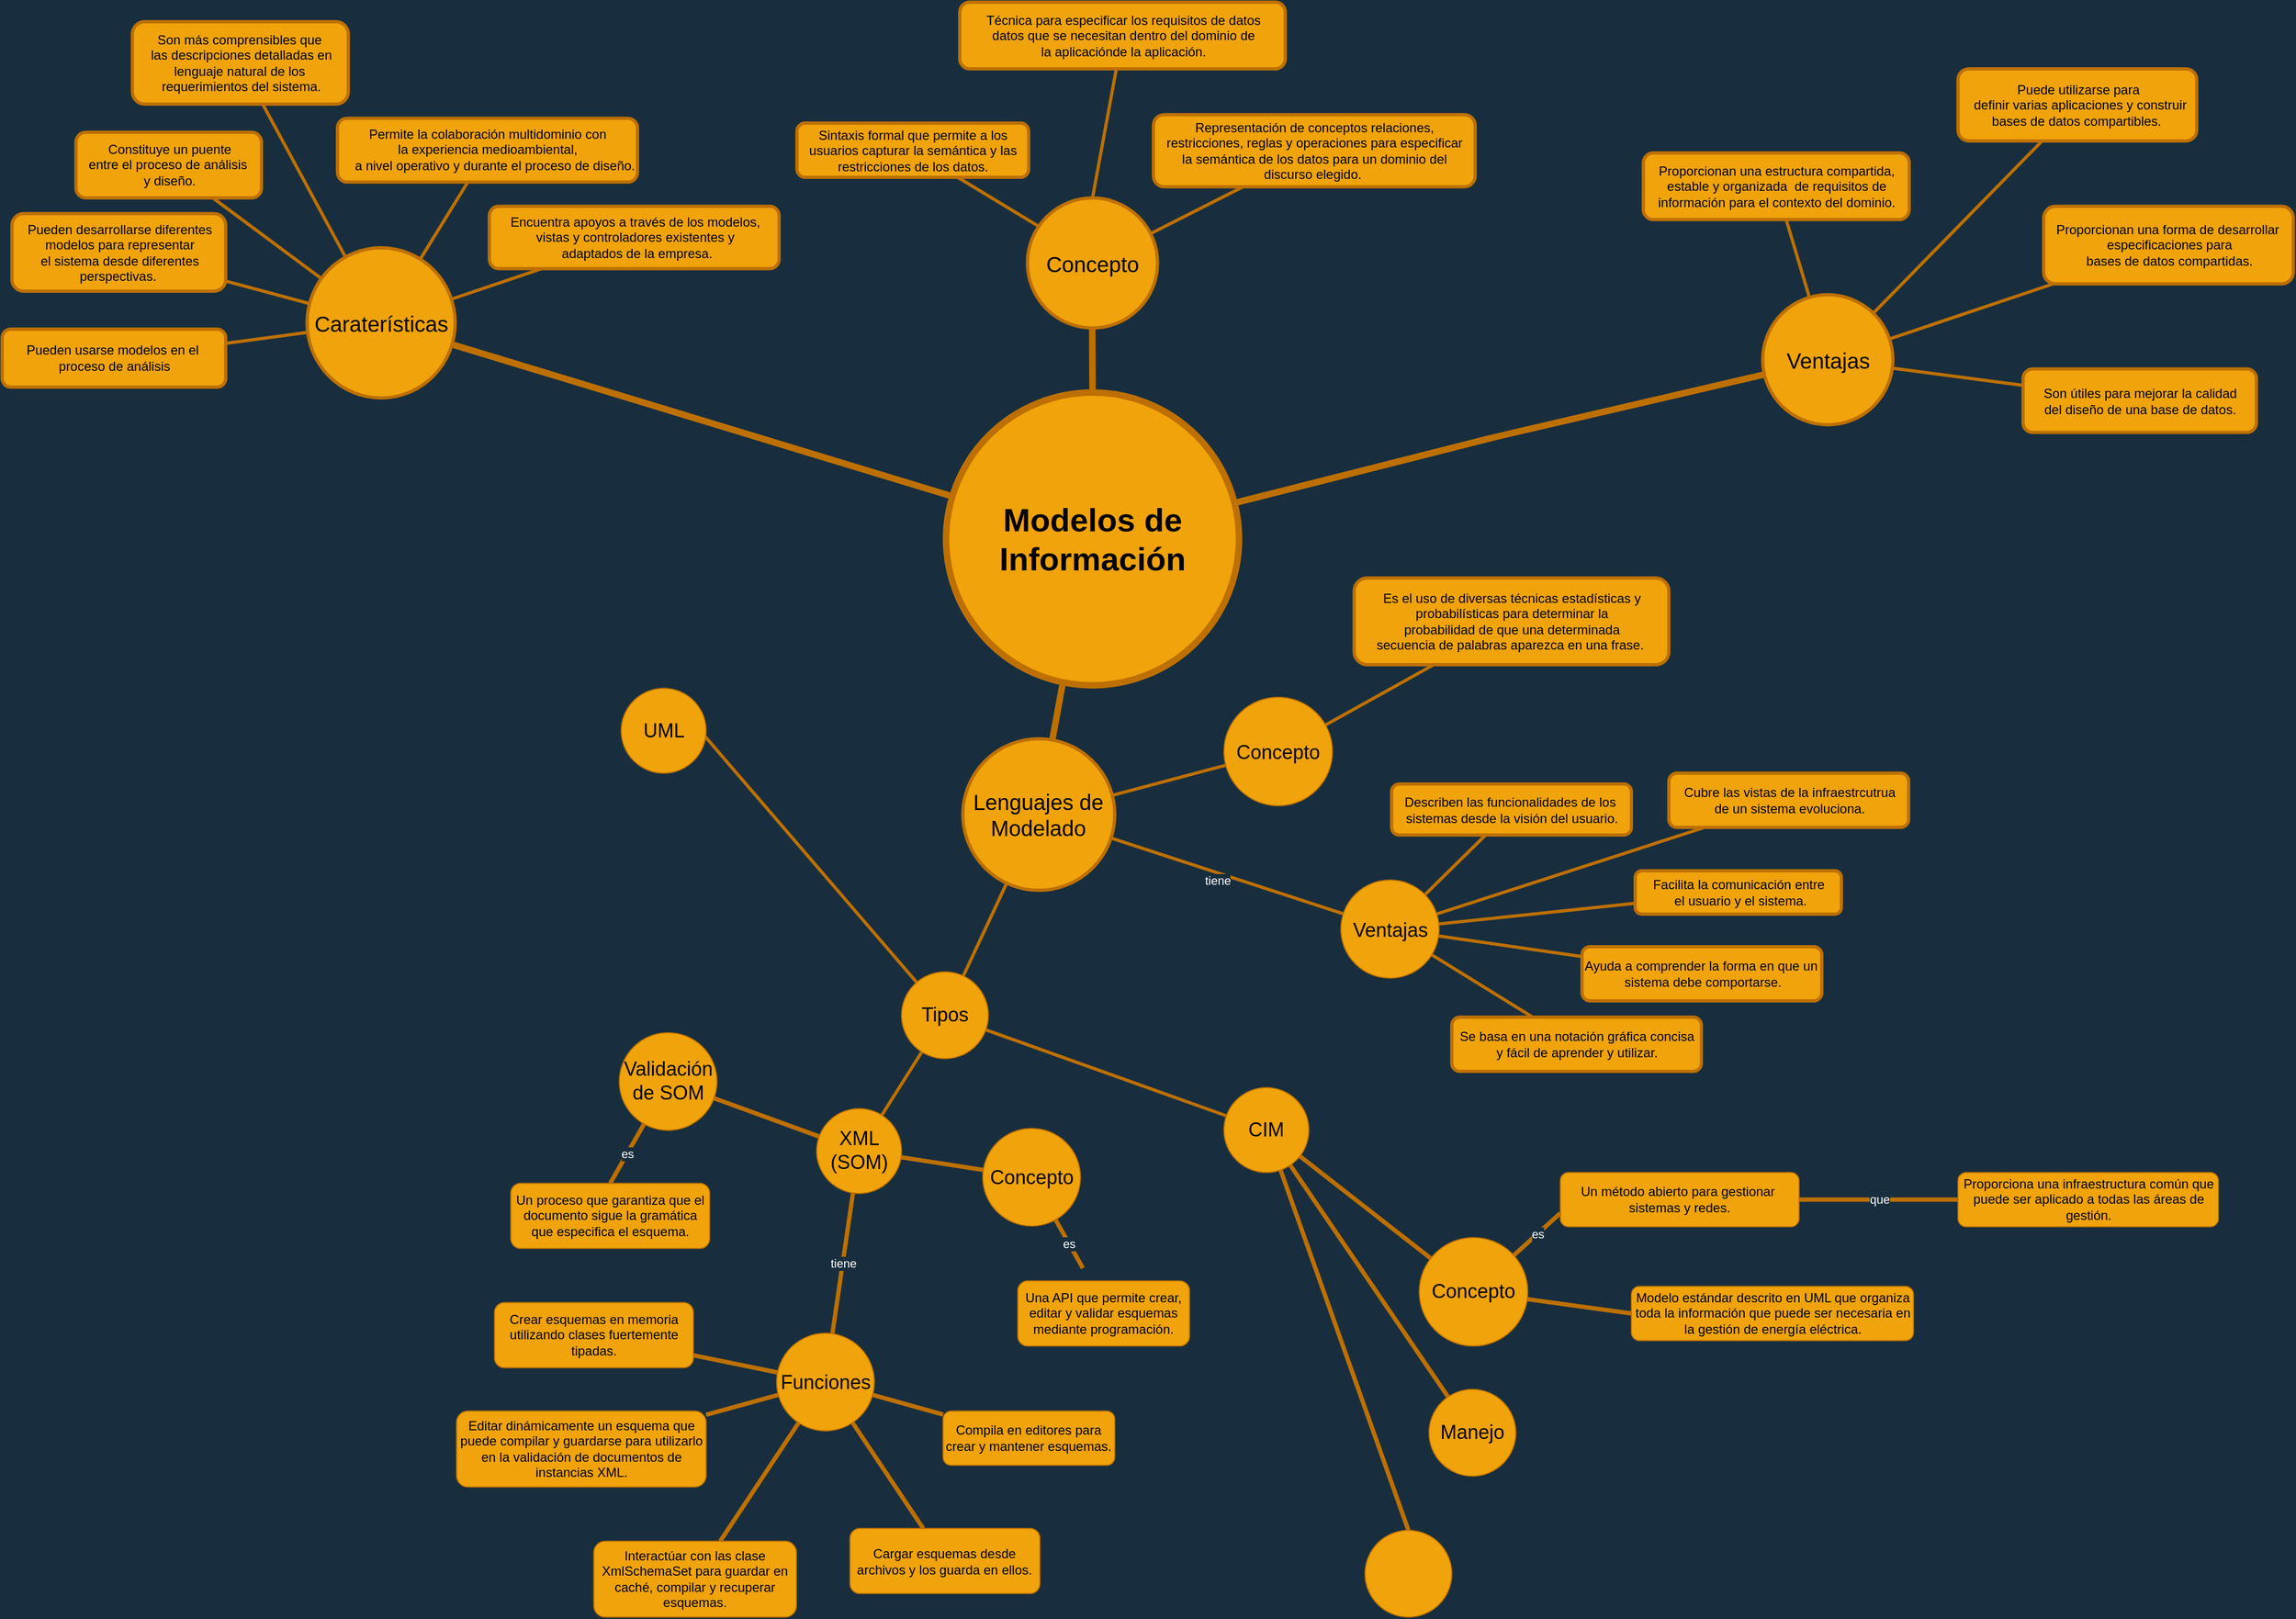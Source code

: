 <mxfile version="15.2.9" type="github">
  <diagram id="6a731a19-8d31-9384-78a2-239565b7b9f0" name="Page-1">
    <mxGraphModel dx="677" dy="336" grid="0" gridSize="10" guides="1" tooltips="1" connect="1" arrows="1" fold="1" page="1" pageScale="1" pageWidth="1169" pageHeight="827" background="#182E3E" math="0" shadow="0">
      <root>
        <mxCell id="0" />
        <mxCell id="1" parent="0" />
        <mxCell id="1350" value="Caraterísticas" style="ellipse;whiteSpace=wrap;html=1;shadow=0;fontFamily=Helvetica;fontSize=20;fontColor=#000000;align=center;strokeWidth=3;fillColor=#f0a30a;strokeColor=#BD7000;rounded=1;" parent="1" vertex="1">
          <mxGeometry x="385" y="275.5" width="136.5" height="138.5" as="geometry" />
        </mxCell>
        <mxCell id="1351" value="Concepto" style="ellipse;whiteSpace=wrap;html=1;shadow=0;fontFamily=Helvetica;fontSize=20;fontColor=#000000;align=center;strokeWidth=3;fillColor=#f0a30a;strokeColor=#BD7000;rounded=1;" parent="1" vertex="1">
          <mxGeometry x="1048.88" y="229.5" width="120" height="120" as="geometry" />
        </mxCell>
        <mxCell id="1352" value="Ventajas" style="ellipse;whiteSpace=wrap;html=1;shadow=0;fontFamily=Helvetica;fontSize=20;fontColor=#000000;align=center;strokeWidth=3;fillColor=#f0a30a;strokeColor=#BD7000;rounded=1;" parent="1" vertex="1">
          <mxGeometry x="1726.5" y="318.75" width="120" height="120" as="geometry" />
        </mxCell>
        <mxCell id="1354" value="Lenguajes de Modelado" style="ellipse;whiteSpace=wrap;html=1;shadow=0;fontFamily=Helvetica;fontSize=20;fontColor=#000000;align=center;strokeWidth=3;fillColor=#f0a30a;strokeColor=#BD7000;rounded=1;" parent="1" vertex="1">
          <mxGeometry x="989.37" y="728.25" width="140" height="139.75" as="geometry" />
        </mxCell>
        <mxCell id="1359" style="endArrow=none;strokeWidth=6;strokeColor=#BD7000;html=1;fontColor=#FFFFFF;labelBackgroundColor=#182E3E;fillColor=#f0a30a;" parent="1" source="1515" target="1350" edge="1">
          <mxGeometry relative="1" as="geometry" />
        </mxCell>
        <mxCell id="1360" style="endArrow=none;strokeWidth=6;strokeColor=#BD7000;html=1;fontColor=#FFFFFF;labelBackgroundColor=#182E3E;fillColor=#f0a30a;" parent="1" source="1515" target="1351" edge="1">
          <mxGeometry relative="1" as="geometry">
            <mxPoint x="1093.5" y="399" as="sourcePoint" />
            <Array as="points" />
          </mxGeometry>
        </mxCell>
        <mxCell id="1361" value="" style="endArrow=none;strokeWidth=6;strokeColor=#BD7000;html=1;fontColor=#FFFFFF;labelBackgroundColor=#182E3E;fillColor=#f0a30a;" parent="1" source="1515" target="1352" edge="1">
          <mxGeometry relative="1" as="geometry">
            <Array as="points">
              <mxPoint x="1480" y="450" />
            </Array>
          </mxGeometry>
        </mxCell>
        <mxCell id="1364" style="endArrow=none;strokeWidth=6;strokeColor=#BD7000;html=1;fontColor=#FFFFFF;labelBackgroundColor=#182E3E;fillColor=#f0a30a;" parent="1" target="1354" edge="1">
          <mxGeometry relative="1" as="geometry">
            <mxPoint x="1083.556" y="665.264" as="sourcePoint" />
            <mxPoint x="1120.023" y="737.628" as="targetPoint" />
          </mxGeometry>
        </mxCell>
        <mxCell id="1368" value="Pueden usarse modelos en el&amp;nbsp;&lt;br&gt;proceso de análisis" style="fillColor=#f0a30a;strokeColor=#BD7000;strokeWidth=3;shadow=0;html=1;fontColor=#000000;rounded=1;" parent="1" vertex="1">
          <mxGeometry x="104" y="350.5" width="206" height="53.5" as="geometry" />
        </mxCell>
        <mxCell id="1369" value="Pueden desarrollarse diferentes&lt;br&gt;modelos para representar&lt;br&gt;el sistema desde diferentes&lt;br&gt;perspectivas.&amp;nbsp;" style="fillColor=#f0a30a;strokeColor=#BD7000;strokeWidth=3;shadow=0;html=1;fontColor=#000000;rounded=1;" parent="1" vertex="1">
          <mxGeometry x="113" y="244" width="197" height="71.5" as="geometry" />
        </mxCell>
        <mxCell id="1370" value="Constituye un puente&lt;br&gt;entre el proceso de análisis&amp;nbsp;&lt;br&gt;y diseño." style="fillColor=#f0a30a;strokeColor=#BD7000;strokeWidth=3;shadow=0;html=1;fontColor=#000000;rounded=1;" parent="1" vertex="1">
          <mxGeometry x="172" y="169" width="171" height="60.5" as="geometry" />
        </mxCell>
        <mxCell id="1371" value="Son más comprensibles que&amp;nbsp;&lt;br&gt;las descripciones detalladas en&lt;br&gt;lenguaje natural de los&amp;nbsp;&lt;br&gt;requerimientos del sistema." style="fillColor=#f0a30a;strokeColor=#BD7000;strokeWidth=3;shadow=0;html=1;fontColor=#000000;rounded=1;" parent="1" vertex="1">
          <mxGeometry x="224" y="67" width="199" height="76" as="geometry" />
        </mxCell>
        <mxCell id="1372" value="Permite la colaboración multidominio con &lt;br&gt;la experiencia medioambiental, &lt;br&gt;&amp;nbsp; &amp;nbsp; a nivel operativo y durante el proceso de diseño." style="fillColor=#f0a30a;strokeColor=#BD7000;strokeWidth=3;shadow=0;html=1;fontColor=#000000;rounded=1;" parent="1" vertex="1">
          <mxGeometry x="413" y="156.12" width="276.5" height="58.75" as="geometry" />
        </mxCell>
        <mxCell id="1375" value="Encuentra apoyos a través de los modelos,&lt;br&gt;vistas y controladores&amp;nbsp;existentes y&lt;br&gt;&amp;nbsp;adaptados de la empresa." style="fillColor=#f0a30a;strokeColor=#BD7000;strokeWidth=3;shadow=0;html=1;fontColor=#000000;rounded=1;" parent="1" vertex="1">
          <mxGeometry x="553" y="237.25" width="267" height="57.5" as="geometry" />
        </mxCell>
        <mxCell id="1380" value="" style="edgeStyle=none;endArrow=none;strokeWidth=3;strokeColor=#BD7000;html=1;fontColor=#FFFFFF;labelBackgroundColor=#182E3E;fillColor=#f0a30a;" parent="1" source="1350" target="1368" edge="1">
          <mxGeometry x="-360" y="60.5" width="100" height="100" as="geometry">
            <mxPoint x="-360" y="160.5" as="sourcePoint" />
            <mxPoint x="-260" y="60.5" as="targetPoint" />
          </mxGeometry>
        </mxCell>
        <mxCell id="1381" value="" style="edgeStyle=none;endArrow=none;strokeWidth=3;strokeColor=#BD7000;html=1;fontColor=#FFFFFF;labelBackgroundColor=#182E3E;fillColor=#f0a30a;" parent="1" source="1350" target="1369" edge="1">
          <mxGeometry x="-360" y="60.5" width="100" height="100" as="geometry">
            <mxPoint x="-360" y="160.5" as="sourcePoint" />
            <mxPoint x="-260" y="60.5" as="targetPoint" />
          </mxGeometry>
        </mxCell>
        <mxCell id="1382" value="" style="edgeStyle=none;endArrow=none;strokeWidth=3;strokeColor=#BD7000;html=1;fontColor=#FFFFFF;labelBackgroundColor=#182E3E;fillColor=#f0a30a;" parent="1" source="1350" target="1370" edge="1">
          <mxGeometry x="-360" y="60.5" width="100" height="100" as="geometry">
            <mxPoint x="-360" y="160.5" as="sourcePoint" />
            <mxPoint x="-260" y="60.5" as="targetPoint" />
          </mxGeometry>
        </mxCell>
        <mxCell id="1383" value="" style="edgeStyle=none;endArrow=none;strokeWidth=3;strokeColor=#BD7000;html=1;fontColor=#FFFFFF;labelBackgroundColor=#182E3E;fillColor=#f0a30a;" parent="1" source="1350" target="1371" edge="1">
          <mxGeometry x="-360" y="60.5" width="100" height="100" as="geometry">
            <mxPoint x="-360" y="160.5" as="sourcePoint" />
            <mxPoint x="-260" y="60.5" as="targetPoint" />
          </mxGeometry>
        </mxCell>
        <mxCell id="1384" value="" style="edgeStyle=none;endArrow=none;strokeWidth=3;strokeColor=#BD7000;html=1;fontColor=#FFFFFF;labelBackgroundColor=#182E3E;fillColor=#f0a30a;" parent="1" source="1350" target="1372" edge="1">
          <mxGeometry x="-360" y="60.5" width="100" height="100" as="geometry">
            <mxPoint x="-360" y="160.5" as="sourcePoint" />
            <mxPoint x="-260" y="60.5" as="targetPoint" />
          </mxGeometry>
        </mxCell>
        <mxCell id="1387" value="" style="edgeStyle=none;endArrow=none;strokeWidth=3;strokeColor=#BD7000;html=1;fontColor=#FFFFFF;labelBackgroundColor=#182E3E;fillColor=#f0a30a;" parent="1" source="1350" target="1375" edge="1">
          <mxGeometry x="-360" y="60.5" width="100" height="100" as="geometry">
            <mxPoint x="-360" y="160.5" as="sourcePoint" />
            <mxPoint x="-260" y="60.5" as="targetPoint" />
          </mxGeometry>
        </mxCell>
        <mxCell id="1388" value="Sintaxis formal que permite a los &lt;br&gt;usuarios capturar&amp;nbsp;la semántica y las &lt;br&gt;restricciones de los datos." style="fillColor=#f0a30a;strokeColor=#BD7000;strokeWidth=3;shadow=0;html=1;fontColor=#000000;rounded=1;" parent="1" vertex="1">
          <mxGeometry x="836.5" y="160.5" width="213.5" height="50" as="geometry" />
        </mxCell>
        <mxCell id="1392" value="&lt;div&gt;Técnica para especificar los requisitos de datos&lt;/div&gt;&lt;div&gt;datos que se necesitan dentro del dominio de&lt;/div&gt;&lt;div&gt;&amp;nbsp;la aplicación&lt;span&gt;de la aplicación.&amp;nbsp;&lt;/span&gt;&lt;/div&gt;" style="fillColor=#f0a30a;strokeColor=#BD7000;strokeWidth=3;shadow=0;html=1;fontColor=#000000;rounded=1;" parent="1" vertex="1">
          <mxGeometry x="986.5" y="49" width="300" height="61.5" as="geometry" />
        </mxCell>
        <mxCell id="1393" value="Representación de conceptos relaciones, &lt;br&gt;restricciones,&amp;nbsp;reglas y operaciones para especificar &lt;br&gt;la semántica de los datos para un dominio del &lt;br&gt;discurso elegido.&amp;nbsp;" style="fillColor=#f0a30a;strokeColor=#BD7000;strokeWidth=3;shadow=0;html=1;fontColor=#000000;rounded=1;" parent="1" vertex="1">
          <mxGeometry x="1165" y="152.75" width="296.5" height="66.5" as="geometry" />
        </mxCell>
        <mxCell id="1400" value="" style="edgeStyle=none;endArrow=none;strokeWidth=3;strokeColor=#BD7000;html=1;exitX=0.09;exitY=0.221;exitDx=0;exitDy=0;exitPerimeter=0;fontColor=#FFFFFF;labelBackgroundColor=#182E3E;fillColor=#f0a30a;" parent="1" source="1351" target="1388" edge="1">
          <mxGeometry x="-141.12" y="-252.25" width="100" height="100" as="geometry">
            <mxPoint x="-141.12" y="-152.25" as="sourcePoint" />
            <mxPoint x="-41.12" y="-252.25" as="targetPoint" />
          </mxGeometry>
        </mxCell>
        <mxCell id="1404" value="" style="edgeStyle=none;endArrow=none;strokeWidth=3;strokeColor=#BD7000;html=1;exitX=0.5;exitY=0;exitDx=0;exitDy=0;fontColor=#FFFFFF;labelBackgroundColor=#182E3E;fillColor=#f0a30a;" parent="1" source="1351" target="1392" edge="1">
          <mxGeometry x="-141.12" y="-252.25" width="100" height="100" as="geometry">
            <mxPoint x="-141.12" y="-152.25" as="sourcePoint" />
            <mxPoint x="-41.12" y="-252.25" as="targetPoint" />
          </mxGeometry>
        </mxCell>
        <mxCell id="1405" value="" style="edgeStyle=none;endArrow=none;strokeWidth=3;strokeColor=#BD7000;html=1;fontColor=#FFFFFF;labelBackgroundColor=#182E3E;fillColor=#f0a30a;" parent="1" source="1351" target="1393" edge="1">
          <mxGeometry x="-141.12" y="-252.25" width="100" height="100" as="geometry">
            <mxPoint x="-141.12" y="-152.25" as="sourcePoint" />
            <mxPoint x="-41.12" y="-252.25" as="targetPoint" />
          </mxGeometry>
        </mxCell>
        <mxCell id="1416" value="Proporcionan una estructura compartida, &lt;br&gt;estable y organizada&amp;nbsp;&amp;nbsp;de requisitos de&lt;br&gt;&amp;nbsp;información para el contexto del dominio.&amp;nbsp;" style="fillColor=#f0a30a;strokeColor=#BD7000;strokeWidth=3;shadow=0;html=1;fontColor=#000000;rounded=1;" parent="1" vertex="1">
          <mxGeometry x="1616.5" y="188" width="245" height="61.5" as="geometry" />
        </mxCell>
        <mxCell id="1417" value="Puede utilizarse para&lt;br&gt;&amp;nbsp;definir varias aplicaciones y&amp;nbsp;construir &lt;br&gt;bases de datos compartibles.&amp;nbsp;" style="fillColor=#f0a30a;strokeColor=#BD7000;strokeWidth=3;shadow=0;html=1;fontColor=#000000;rounded=1;" parent="1" vertex="1">
          <mxGeometry x="1906.5" y="110.5" width="220" height="66.5" as="geometry" />
        </mxCell>
        <mxCell id="1418" value="&lt;div&gt;Proporcionan una forma de desarrollar&amp;nbsp;&lt;/div&gt;&lt;div&gt;especificaciones para&lt;/div&gt;&lt;div&gt;bases de datos compartidas.&lt;/div&gt;" style="fillColor=#f0a30a;strokeColor=#BD7000;strokeWidth=3;shadow=0;html=1;fontColor=#000000;rounded=1;" parent="1" vertex="1">
          <mxGeometry x="1985.5" y="237.25" width="230" height="71.5" as="geometry" />
        </mxCell>
        <mxCell id="1419" value="Son útiles para mejorar la&amp;nbsp;calidad &lt;br&gt;del diseño de una base de datos." style="fillColor=#f0a30a;strokeColor=#BD7000;strokeWidth=3;shadow=0;html=1;fontColor=#000000;rounded=1;" parent="1" vertex="1">
          <mxGeometry x="1966.5" y="387.25" width="215" height="58.5" as="geometry" />
        </mxCell>
        <mxCell id="1427" value="" style="edgeStyle=none;endArrow=none;strokeWidth=3;strokeColor=#BD7000;html=1;fontColor=#FFFFFF;labelBackgroundColor=#182E3E;fillColor=#f0a30a;" parent="1" source="1352" target="1416" edge="1">
          <mxGeometry x="295.5" y="17.5" width="100" height="100" as="geometry">
            <mxPoint x="295.5" y="117.5" as="sourcePoint" />
            <mxPoint x="395.5" y="17.5" as="targetPoint" />
          </mxGeometry>
        </mxCell>
        <mxCell id="1428" value="" style="edgeStyle=none;endArrow=none;strokeWidth=3;strokeColor=#BD7000;html=1;fontColor=#FFFFFF;labelBackgroundColor=#182E3E;fillColor=#f0a30a;" parent="1" source="1352" target="1417" edge="1">
          <mxGeometry x="295.5" y="17.5" width="100" height="100" as="geometry">
            <mxPoint x="295.5" y="117.5" as="sourcePoint" />
            <mxPoint x="395.5" y="17.5" as="targetPoint" />
          </mxGeometry>
        </mxCell>
        <mxCell id="1429" value="" style="edgeStyle=none;endArrow=none;strokeWidth=3;strokeColor=#BD7000;html=1;fontColor=#FFFFFF;labelBackgroundColor=#182E3E;fillColor=#f0a30a;" parent="1" source="1352" target="1418" edge="1">
          <mxGeometry x="295.5" y="17.5" width="100" height="100" as="geometry">
            <mxPoint x="295.5" y="117.5" as="sourcePoint" />
            <mxPoint x="395.5" y="17.5" as="targetPoint" />
          </mxGeometry>
        </mxCell>
        <mxCell id="1430" value="" style="edgeStyle=none;endArrow=none;strokeWidth=3;strokeColor=#BD7000;html=1;fontColor=#FFFFFF;labelBackgroundColor=#182E3E;fillColor=#f0a30a;" parent="1" source="1352" target="1419" edge="1">
          <mxGeometry x="295.5" y="17.5" width="100" height="100" as="geometry">
            <mxPoint x="295.5" y="117.5" as="sourcePoint" />
            <mxPoint x="395.5" y="17.5" as="targetPoint" />
          </mxGeometry>
        </mxCell>
        <mxCell id="1460" value="Cubre las vistas de la infraestrcutrua&lt;br&gt;de un sistema evoluciona." style="fillColor=#f0a30a;strokeColor=#BD7000;strokeWidth=3;shadow=0;html=1;fontColor=#000000;rounded=1;" parent="1" vertex="1">
          <mxGeometry x="1640" y="760" width="221" height="50" as="geometry" />
        </mxCell>
        <mxCell id="1463" value="" style="edgeStyle=none;endArrow=none;strokeWidth=3;strokeColor=#BD7000;html=1;fontColor=#FFFFFF;labelBackgroundColor=#182E3E;fillColor=#f0a30a;" parent="1" source="brMWc24JN0ioXn7CHDn6-1546" target="1460" edge="1">
          <mxGeometry x="356.5" y="-206.25" width="100" height="100" as="geometry">
            <mxPoint x="356.5" y="-106.25" as="sourcePoint" />
            <mxPoint x="456.5" y="-206.25" as="targetPoint" />
          </mxGeometry>
        </mxCell>
        <mxCell id="1464" value="" style="edgeStyle=none;endArrow=none;strokeWidth=3;strokeColor=#BD7000;html=1;fontColor=#FFFFFF;labelBackgroundColor=#182E3E;fillColor=#f0a30a;" parent="1" source="brMWc24JN0ioXn7CHDn6-1557" target="brMWc24JN0ioXn7CHDn6-1565" edge="1">
          <mxGeometry x="-3.88" y="-115.41" width="100" height="100" as="geometry">
            <mxPoint x="1041.865" y="1053.246" as="sourcePoint" />
            <mxPoint x="669.62" y="1239.34" as="targetPoint" />
          </mxGeometry>
        </mxCell>
        <mxCell id="1514" style="edgeStyle=orthogonalEdgeStyle;html=1;exitX=0.75;exitY=0;entryX=0.75;entryY=0;startArrow=none;startFill=0;endArrow=block;endFill=1;jettySize=auto;orthogonalLoop=1;strokeColor=#BD7000;strokeWidth=6;fontSize=20;fontColor=#FFFFFF;labelBackgroundColor=#182E3E;fillColor=#f0a30a;" parent="1" edge="1">
          <mxGeometry relative="1" as="geometry">
            <mxPoint x="1875.5" y="282.5" as="sourcePoint" />
            <mxPoint x="1875.5" y="282.5" as="targetPoint" />
          </mxGeometry>
        </mxCell>
        <mxCell id="1515" value="Modelos de Información" style="ellipse;whiteSpace=wrap;html=1;shadow=0;fontFamily=Helvetica;fontSize=30;fontColor=#000000;align=center;strokeColor=#BD7000;strokeWidth=6;fillColor=#f0a30a;fontStyle=1;rounded=1;" parent="1" vertex="1">
          <mxGeometry x="973.88" y="409" width="270" height="270" as="geometry" />
        </mxCell>
        <mxCell id="1541" value="" style="edgeStyle=none;endArrow=none;strokeWidth=3;strokeColor=#BD7000;html=1;fontColor=#FFFFFF;labelBackgroundColor=#182E3E;fillColor=#f0a30a;" parent="1" source="1354" target="brMWc24JN0ioXn7CHDn6-1542" edge="1">
          <mxGeometry x="-1535" y="-539.75" width="100" height="100" as="geometry">
            <mxPoint x="-1535" y="-439.75" as="sourcePoint" />
            <mxPoint x="1408.481" y="840" as="targetPoint" />
            <Array as="points" />
          </mxGeometry>
        </mxCell>
        <mxCell id="brMWc24JN0ioXn7CHDn6-1542" value="&lt;font style=&quot;font-size: 18px&quot;&gt;Concepto&lt;/font&gt;" style="ellipse;whiteSpace=wrap;html=1;aspect=fixed;fillColor=#f0a30a;strokeColor=#BD7000;rounded=1;fontColor=#000000;fontSize=20;" vertex="1" parent="1">
          <mxGeometry x="1230" y="690" width="100" height="100" as="geometry" />
        </mxCell>
        <mxCell id="brMWc24JN0ioXn7CHDn6-1543" value="Es el uso de diversas técnicas estadísticas y &lt;br&gt;probabilísticas para&amp;nbsp;determinar la &lt;br&gt;probabilidad&amp;nbsp;de que una determinada &lt;br&gt;secuencia&amp;nbsp;de palabras aparezca en una frase.&amp;nbsp;" style="fillColor=#f0a30a;strokeColor=#BD7000;strokeWidth=3;shadow=0;html=1;fontColor=#000000;rounded=1;" vertex="1" parent="1">
          <mxGeometry x="1350" y="580" width="290" height="80" as="geometry" />
        </mxCell>
        <mxCell id="brMWc24JN0ioXn7CHDn6-1544" value="" style="edgeStyle=none;endArrow=none;strokeWidth=3;strokeColor=#BD7000;html=1;fontColor=#FFFFFF;labelBackgroundColor=#182E3E;fillColor=#f0a30a;" edge="1" parent="1" target="brMWc24JN0ioXn7CHDn6-1543" source="brMWc24JN0ioXn7CHDn6-1542">
          <mxGeometry x="510.28" y="-651.09" width="100" height="100" as="geometry">
            <mxPoint x="1780.0" y="528.25" as="sourcePoint" />
            <mxPoint x="610.28" y="-651.09" as="targetPoint" />
          </mxGeometry>
        </mxCell>
        <mxCell id="brMWc24JN0ioXn7CHDn6-1545" value="tiene" style="edgeStyle=none;endArrow=none;strokeWidth=3;strokeColor=#BD7000;html=1;fontColor=#FFFFFF;labelBackgroundColor=#182E3E;fillColor=#f0a30a;" edge="1" parent="1" target="brMWc24JN0ioXn7CHDn6-1546" source="1354">
          <mxGeometry width="100" height="100" as="geometry">
            <mxPoint x="1479.835" y="998.943" as="sourcePoint" />
            <mxPoint x="1579.981" y="958.25" as="targetPoint" />
            <Array as="points" />
            <mxPoint x="-9" y="4" as="offset" />
          </mxGeometry>
        </mxCell>
        <mxCell id="brMWc24JN0ioXn7CHDn6-1546" value="&lt;font style=&quot;font-size: 18px&quot;&gt;Ventajas&lt;/font&gt;" style="ellipse;whiteSpace=wrap;html=1;aspect=fixed;fillColor=#f0a30a;strokeColor=#BD7000;rounded=1;fontColor=#000000;fontSize=20;" vertex="1" parent="1">
          <mxGeometry x="1337.75" y="858.5" width="90.5" height="90.5" as="geometry" />
        </mxCell>
        <mxCell id="brMWc24JN0ioXn7CHDn6-1547" value="Facilita la comunicación entre&lt;br&gt;&amp;nbsp;el usuario y el&amp;nbsp;sistema." style="fillColor=#f0a30a;strokeColor=#BD7000;strokeWidth=3;shadow=0;html=1;fontColor=#000000;rounded=1;" vertex="1" parent="1">
          <mxGeometry x="1609" y="850" width="190" height="40" as="geometry" />
        </mxCell>
        <mxCell id="brMWc24JN0ioXn7CHDn6-1548" value="" style="edgeStyle=none;endArrow=none;strokeWidth=3;strokeColor=#BD7000;html=1;fontColor=#FFFFFF;labelBackgroundColor=#182E3E;fillColor=#f0a30a;" edge="1" parent="1" target="brMWc24JN0ioXn7CHDn6-1547" source="brMWc24JN0ioXn7CHDn6-1546">
          <mxGeometry x="506.5" y="-277.37" width="100" height="100" as="geometry">
            <mxPoint x="2199.353" y="861.252" as="sourcePoint" />
            <mxPoint x="606.5" y="-277.37" as="targetPoint" />
          </mxGeometry>
        </mxCell>
        <mxCell id="brMWc24JN0ioXn7CHDn6-1550" value="Describen las funcionalidades de los&amp;nbsp;&lt;br&gt;sistemas desde la visión del usuario." style="fillColor=#f0a30a;strokeColor=#BD7000;strokeWidth=3;shadow=0;html=1;fontColor=#000000;rounded=1;" vertex="1" parent="1">
          <mxGeometry x="1384.5" y="770" width="221" height="47" as="geometry" />
        </mxCell>
        <mxCell id="brMWc24JN0ioXn7CHDn6-1551" value="" style="edgeStyle=none;endArrow=none;strokeWidth=3;strokeColor=#BD7000;html=1;fontColor=#FFFFFF;labelBackgroundColor=#182E3E;fillColor=#f0a30a;" edge="1" parent="1" target="brMWc24JN0ioXn7CHDn6-1550" source="brMWc24JN0ioXn7CHDn6-1546">
          <mxGeometry x="636.5" y="-206.25" width="100" height="100" as="geometry">
            <mxPoint x="2396.812" y="949.942" as="sourcePoint" />
            <mxPoint x="736.5" y="-206.25" as="targetPoint" />
          </mxGeometry>
        </mxCell>
        <mxCell id="brMWc24JN0ioXn7CHDn6-1552" value="Se basa en una notación gráfica concisa&lt;br&gt;y fácil de aprender y utilizar.&lt;span style=&quot;color: rgba(0 , 0 , 0 , 0) ; font-family: monospace ; font-size: 0px&quot;&gt;%3CmxGraphModel%3E%3Croot%3E%3CmxCell%20id%3D%220%22%2F%3E%3CmxCell%20id%3D%221%22%20parent%3D%220%22%2F%3E%3CmxCell%20id%3D%222%22%20value%3D%22Cubre%20las%20vistas%20de%20la%20infraestrcutrua%26lt%3Bbr%26gt%3Bde%20un%20sistema%20evoluciona.%22%20style%3D%22fillColor%3D%23a29dc5%3BstrokeColor%3Dnone%3BstrokeWidth%3D3%3Bshadow%3D0%3Bhtml%3D1%3BfontColor%3D%23FFFFFF%3Brounded%3D1%3B%22%20vertex%3D%221%22%20parent%3D%221%22%3E%3CmxGeometry%20x%3D%221430%22%20y%3D%22797%22%20width%3D%22221%22%20height%3D%2250%22%20as%3D%22geometry%22%2F%3E%3C%2FmxCell%3E%3CmxCell%20id%3D%223%22%20value%3D%22%22%20style%3D%22edgeStyle%3Dnone%3BendArrow%3Dnone%3BstrokeWidth%3D3%3BstrokeColor%3D%23A29DC5%3Bhtml%3D1%3B%22%20edge%3D%221%22%20target%3D%222%22%20parent%3D%221%22%3E%3CmxGeometry%20x%3D%22-110%22%20y%3D%22-234.75%22%20width%3D%22100%22%20height%3D%22100%22%20as%3D%22geometry%22%3E%3CmxPoint%20x%3D%221650.312%22%20y%3D%22921.442%22%20as%3D%22sourcePoint%22%2F%3E%3CmxPoint%20x%3D%22-10%22%20y%3D%22-234.75%22%20as%3D%22targetPoint%22%2F%3E%3C%2FmxGeometry%3E%3C%2FmxCell%3E%3C%2Froot%3E%3C%2FmxGraphModel%3E&lt;/span&gt;" style="fillColor=#f0a30a;strokeColor=#BD7000;strokeWidth=3;shadow=0;html=1;fontColor=#000000;rounded=1;" vertex="1" parent="1">
          <mxGeometry x="1440" y="985" width="230" height="50" as="geometry" />
        </mxCell>
        <mxCell id="brMWc24JN0ioXn7CHDn6-1553" value="" style="edgeStyle=none;endArrow=none;strokeWidth=3;strokeColor=#BD7000;html=1;fontColor=#FFFFFF;labelBackgroundColor=#182E3E;fillColor=#f0a30a;" edge="1" parent="1" target="brMWc24JN0ioXn7CHDn6-1552" source="brMWc24JN0ioXn7CHDn6-1546">
          <mxGeometry x="766.5" y="-135" width="100" height="100" as="geometry">
            <mxPoint x="2526.812" y="1021.192" as="sourcePoint" />
            <mxPoint x="866.5" y="-135" as="targetPoint" />
          </mxGeometry>
        </mxCell>
        <mxCell id="brMWc24JN0ioXn7CHDn6-1554" value="Ayuda a comprender la forma en que un&amp;nbsp;&lt;br&gt;sistema debe comportarse." style="fillColor=#f0a30a;strokeColor=#BD7000;strokeWidth=3;shadow=0;html=1;fontColor=#000000;rounded=1;" vertex="1" parent="1">
          <mxGeometry x="1560" y="920" width="221" height="50" as="geometry" />
        </mxCell>
        <mxCell id="brMWc24JN0ioXn7CHDn6-1555" value="" style="edgeStyle=none;endArrow=none;strokeWidth=3;strokeColor=#BD7000;html=1;fontColor=#FFFFFF;labelBackgroundColor=#182E3E;fillColor=#f0a30a;" edge="1" parent="1" target="brMWc24JN0ioXn7CHDn6-1554" source="brMWc24JN0ioXn7CHDn6-1546">
          <mxGeometry x="745.79" y="-57.5" width="100" height="100" as="geometry">
            <mxPoint x="2186.503" y="973.755" as="sourcePoint" />
            <mxPoint x="845.79" y="-57.5" as="targetPoint" />
          </mxGeometry>
        </mxCell>
        <mxCell id="brMWc24JN0ioXn7CHDn6-1556" value="" style="edgeStyle=none;endArrow=none;strokeWidth=3;strokeColor=#BD7000;html=1;fontColor=#FFFFFF;labelBackgroundColor=#182E3E;fillColor=#f0a30a;" edge="1" parent="1" target="brMWc24JN0ioXn7CHDn6-1557" source="1354">
          <mxGeometry x="-1602.5" y="-119.37" width="100" height="100" as="geometry">
            <mxPoint x="1197.751" y="1089.003" as="sourcePoint" />
            <mxPoint x="1340.981" y="1260.38" as="targetPoint" />
            <Array as="points" />
          </mxGeometry>
        </mxCell>
        <mxCell id="brMWc24JN0ioXn7CHDn6-1557" value="&lt;font style=&quot;font-size: 18px&quot;&gt;Tipos&lt;/font&gt;" style="ellipse;whiteSpace=wrap;html=1;aspect=fixed;fillColor=#f0a30a;strokeColor=#BD7000;rounded=1;fontColor=#000000;" vertex="1" parent="1">
          <mxGeometry x="932.87" y="943.25" width="80" height="80" as="geometry" />
        </mxCell>
        <mxCell id="brMWc24JN0ioXn7CHDn6-1559" value="" style="edgeStyle=none;endArrow=none;strokeWidth=3;strokeColor=#BD7000;html=1;fontColor=#FFFFFF;labelBackgroundColor=#182E3E;fillColor=#f0a30a;" edge="1" parent="1" target="brMWc24JN0ioXn7CHDn6-1566" source="brMWc24JN0ioXn7CHDn6-1557">
          <mxGeometry x="204.75" y="-240.45" width="100" height="100" as="geometry">
            <mxPoint x="1410.227" y="1080.005" as="sourcePoint" />
            <mxPoint x="821.35" y="1120" as="targetPoint" />
          </mxGeometry>
        </mxCell>
        <mxCell id="brMWc24JN0ioXn7CHDn6-1561" value="" style="edgeStyle=none;endArrow=none;strokeWidth=3;strokeColor=#BD7000;html=1;entryX=0.5;entryY=0;entryDx=0;entryDy=0;fontColor=#FFFFFF;labelBackgroundColor=#182E3E;fillColor=#f0a30a;" edge="1" parent="1" target="brMWc24JN0ioXn7CHDn6-1564" source="brMWc24JN0ioXn7CHDn6-1557">
          <mxGeometry x="-322.5" y="-246.45" width="100" height="100" as="geometry">
            <mxPoint x="882.977" y="1074.005" as="sourcePoint" />
            <mxPoint x="235.406" y="1044.759" as="targetPoint" />
          </mxGeometry>
        </mxCell>
        <mxCell id="brMWc24JN0ioXn7CHDn6-1564" value="&lt;font style=&quot;font-size: 18px&quot;&gt;UML&lt;/font&gt;" style="ellipse;whiteSpace=wrap;html=1;aspect=fixed;fillColor=#f0a30a;strokeColor=#BD7000;rounded=1;fontColor=#000000;" vertex="1" parent="1">
          <mxGeometry x="674.5" y="681.75" width="78.25" height="78.25" as="geometry" />
        </mxCell>
        <mxCell id="brMWc24JN0ioXn7CHDn6-1565" value="&lt;font style=&quot;font-size: 18px&quot;&gt;XML&lt;br&gt;(SOM)&lt;br&gt;&lt;/font&gt;" style="ellipse;whiteSpace=wrap;html=1;aspect=fixed;fillColor=#f0a30a;strokeColor=#BD7000;rounded=1;fontColor=#000000;" vertex="1" parent="1">
          <mxGeometry x="854.62" y="1069.34" width="78.25" height="78.25" as="geometry" />
        </mxCell>
        <mxCell id="brMWc24JN0ioXn7CHDn6-1566" value="&lt;font style=&quot;font-size: 18px&quot;&gt;CIM&lt;/font&gt;" style="ellipse;whiteSpace=wrap;html=1;aspect=fixed;fillColor=#f0a30a;strokeColor=#BD7000;rounded=1;fontColor=#000000;" vertex="1" parent="1">
          <mxGeometry x="1230" y="1050" width="78.25" height="78.25" as="geometry" />
        </mxCell>
        <mxCell id="brMWc24JN0ioXn7CHDn6-1569" value="Un método abierto para gestionar&amp;nbsp;&lt;br&gt;sistemas y redes." style="rounded=1;whiteSpace=wrap;html=1;fillColor=#f0a30a;strokeColor=#BD7000;fontColor=#000000;" vertex="1" parent="1">
          <mxGeometry x="1540" y="1128.25" width="220" height="50" as="geometry" />
        </mxCell>
        <mxCell id="brMWc24JN0ioXn7CHDn6-1571" value="" style="endArrow=none;html=1;strokeWidth=4;strokeColor=#BD7000;fontColor=#FFFFFF;labelBackgroundColor=#182E3E;fillColor=#f0a30a;" edge="1" parent="1" source="brMWc24JN0ioXn7CHDn6-1566" target="brMWc24JN0ioXn7CHDn6-1576">
          <mxGeometry width="50" height="50" relative="1" as="geometry">
            <mxPoint x="1660" y="971.09" as="sourcePoint" />
            <mxPoint x="1600" y="1150.22" as="targetPoint" />
          </mxGeometry>
        </mxCell>
        <mxCell id="brMWc24JN0ioXn7CHDn6-1572" value="&lt;font style=&quot;font-size: 18px&quot;&gt;Manejo&lt;/font&gt;" style="ellipse;whiteSpace=wrap;html=1;aspect=fixed;rounded=1;fillColor=#f0a30a;strokeColor=#BD7000;fontColor=#000000;" vertex="1" parent="1">
          <mxGeometry x="1419" y="1328.25" width="80" height="80" as="geometry" />
        </mxCell>
        <mxCell id="brMWc24JN0ioXn7CHDn6-1573" value="" style="endArrow=none;html=1;strokeColor=#BD7000;strokeWidth=4;fontColor=#FFFFFF;labelBackgroundColor=#182E3E;fillColor=#f0a30a;" edge="1" parent="1" target="brMWc24JN0ioXn7CHDn6-1572" source="brMWc24JN0ioXn7CHDn6-1566">
          <mxGeometry width="50" height="50" relative="1" as="geometry">
            <mxPoint x="1378.79" y="1337.425" as="sourcePoint" />
            <mxPoint x="1641.21" y="1101.09" as="targetPoint" />
          </mxGeometry>
        </mxCell>
        <mxCell id="brMWc24JN0ioXn7CHDn6-1575" value="" style="endArrow=none;html=1;entryX=0.5;entryY=0;entryDx=0;entryDy=0;strokeWidth=4;strokeColor=#BD7000;fontColor=#FFFFFF;labelBackgroundColor=#182E3E;fillColor=#f0a30a;" edge="1" parent="1" source="brMWc24JN0ioXn7CHDn6-1566" target="brMWc24JN0ioXn7CHDn6-1577">
          <mxGeometry width="50" height="50" relative="1" as="geometry">
            <mxPoint x="1443.566" y="1190.766" as="sourcePoint" />
            <mxPoint x="1409.125" y="1361.09" as="targetPoint" />
          </mxGeometry>
        </mxCell>
        <mxCell id="brMWc24JN0ioXn7CHDn6-1576" value="&lt;font style=&quot;font-size: 18px&quot;&gt;Concepto&lt;/font&gt;" style="ellipse;whiteSpace=wrap;html=1;aspect=fixed;rounded=1;fillColor=#f0a30a;strokeColor=#BD7000;fontColor=#000000;" vertex="1" parent="1">
          <mxGeometry x="1410" y="1188.25" width="100" height="100" as="geometry" />
        </mxCell>
        <mxCell id="brMWc24JN0ioXn7CHDn6-1577" value="" style="ellipse;whiteSpace=wrap;html=1;aspect=fixed;rounded=1;fillColor=#f0a30a;strokeColor=#BD7000;fontColor=#000000;" vertex="1" parent="1">
          <mxGeometry x="1360" y="1458.25" width="80" height="80" as="geometry" />
        </mxCell>
        <mxCell id="brMWc24JN0ioXn7CHDn6-1581" value="es" style="endArrow=none;html=1;strokeColor=#BD7000;strokeWidth=4;fontColor=#FFFFFF;labelBackgroundColor=#182E3E;entryX=0;entryY=0.75;entryDx=0;entryDy=0;fillColor=#f0a30a;" edge="1" parent="1" source="brMWc24JN0ioXn7CHDn6-1576" target="brMWc24JN0ioXn7CHDn6-1569">
          <mxGeometry width="50" height="50" relative="1" as="geometry">
            <mxPoint x="1373.171" y="1206.501" as="sourcePoint" />
            <mxPoint x="1534.997" y="1213.912" as="targetPoint" />
          </mxGeometry>
        </mxCell>
        <mxCell id="brMWc24JN0ioXn7CHDn6-1583" value="Proporciona una infraestructura&amp;nbsp;común&amp;nbsp;que puede ser aplicado&amp;nbsp;a todas las áreas de gestión." style="rounded=1;whiteSpace=wrap;html=1;fillColor=#f0a30a;strokeColor=#BD7000;fontColor=#000000;" vertex="1" parent="1">
          <mxGeometry x="1906.5" y="1128.25" width="240" height="50" as="geometry" />
        </mxCell>
        <mxCell id="brMWc24JN0ioXn7CHDn6-1584" value="que" style="endArrow=none;html=1;strokeWidth=4;strokeColor=#BD7000;fontColor=#FFFFFF;labelBackgroundColor=#182E3E;fillColor=#f0a30a;exitX=1;exitY=0.5;exitDx=0;exitDy=0;" edge="1" parent="1" target="brMWc24JN0ioXn7CHDn6-1583" source="brMWc24JN0ioXn7CHDn6-1569">
          <mxGeometry width="50" height="50" relative="1" as="geometry">
            <mxPoint x="1490.003" y="1248.255" as="sourcePoint" />
            <mxPoint x="1706.567" y="1417.692" as="targetPoint" />
          </mxGeometry>
        </mxCell>
        <mxCell id="brMWc24JN0ioXn7CHDn6-1585" value="Modelo estándar descrito en UML que organiza toda la información que puede ser necesaria en la gestión de energía eléctrica." style="rounded=1;whiteSpace=wrap;html=1;fillColor=#f0a30a;strokeColor=#BD7000;fontColor=#000000;" vertex="1" parent="1">
          <mxGeometry x="1605.5" y="1233.25" width="260" height="50" as="geometry" />
        </mxCell>
        <mxCell id="brMWc24JN0ioXn7CHDn6-1586" value="" style="endArrow=none;html=1;strokeWidth=4;strokeColor=#BD7000;fontColor=#FFFFFF;labelBackgroundColor=#182E3E;entryX=0;entryY=0.5;entryDx=0;entryDy=0;fillColor=#f0a30a;" edge="1" parent="1" target="brMWc24JN0ioXn7CHDn6-1585" source="brMWc24JN0ioXn7CHDn6-1576">
          <mxGeometry width="50" height="50" relative="1" as="geometry">
            <mxPoint x="1519.883" y="1304.829" as="sourcePoint" />
            <mxPoint x="1716.567" y="1487.692" as="targetPoint" />
          </mxGeometry>
        </mxCell>
        <mxCell id="brMWc24JN0ioXn7CHDn6-1588" value="" style="endArrow=none;html=1;strokeWidth=4;strokeColor=#BD7000;fontColor=#FFFFFF;labelBackgroundColor=#182E3E;fillColor=#f0a30a;" edge="1" parent="1" target="brMWc24JN0ioXn7CHDn6-1589" source="brMWc24JN0ioXn7CHDn6-1565">
          <mxGeometry width="50" height="50" relative="1" as="geometry">
            <mxPoint x="922.001" y="1119.341" as="sourcePoint" />
            <mxPoint x="920.245" y="1291.13" as="targetPoint" />
          </mxGeometry>
        </mxCell>
        <mxCell id="brMWc24JN0ioXn7CHDn6-1589" value="&lt;font style=&quot;font-size: 18px&quot;&gt;Concepto&lt;/font&gt;" style="ellipse;whiteSpace=wrap;html=1;aspect=fixed;rounded=1;fillColor=#f0a30a;strokeColor=#BD7000;fontColor=#000000;" vertex="1" parent="1">
          <mxGeometry x="1007.75" y="1087.59" width="90" height="90" as="geometry" />
        </mxCell>
        <mxCell id="brMWc24JN0ioXn7CHDn6-1590" value="Una API que permite crear, editar y validar esquemas mediante programación." style="rounded=1;whiteSpace=wrap;html=1;fillColor=#f0a30a;strokeColor=#BD7000;fontColor=#000000;" vertex="1" parent="1">
          <mxGeometry x="1040" y="1228.25" width="158.25" height="60" as="geometry" />
        </mxCell>
        <mxCell id="brMWc24JN0ioXn7CHDn6-1591" value="es" style="endArrow=none;html=1;strokeWidth=4;strokeColor=#BD7000;fontColor=#FFFFFF;labelBackgroundColor=#182E3E;fillColor=#f0a30a;" edge="1" parent="1" source="brMWc24JN0ioXn7CHDn6-1589">
          <mxGeometry width="50" height="50" relative="1" as="geometry">
            <mxPoint x="1066.12" y="1199.34" as="sourcePoint" />
            <mxPoint x="1099.987" y="1216.5" as="targetPoint" />
            <Array as="points" />
          </mxGeometry>
        </mxCell>
        <mxCell id="brMWc24JN0ioXn7CHDn6-1593" value="tiene" style="endArrow=none;html=1;strokeWidth=4;strokeColor=#BD7000;fontColor=#FFFFFF;labelBackgroundColor=#182E3E;fillColor=#f0a30a;" edge="1" parent="1" target="brMWc24JN0ioXn7CHDn6-1595" source="brMWc24JN0ioXn7CHDn6-1565">
          <mxGeometry width="50" height="50" relative="1" as="geometry">
            <mxPoint x="724.621" y="1349.341" as="sourcePoint" />
            <mxPoint x="769.37" y="1064.34" as="targetPoint" />
          </mxGeometry>
        </mxCell>
        <mxCell id="brMWc24JN0ioXn7CHDn6-1595" value="&lt;span style=&quot;font-size: 18px&quot;&gt;Funciones&lt;/span&gt;" style="ellipse;whiteSpace=wrap;html=1;aspect=fixed;rounded=1;fillColor=#f0a30a;strokeColor=#BD7000;fontColor=#000000;" vertex="1" parent="1">
          <mxGeometry x="817.75" y="1276.5" width="90" height="90" as="geometry" />
        </mxCell>
        <mxCell id="brMWc24JN0ioXn7CHDn6-1596" value="Cargar esquemas desde archivos y los guarda en ellos." style="rounded=1;whiteSpace=wrap;html=1;fillColor=#f0a30a;strokeColor=#BD7000;fontColor=#000000;" vertex="1" parent="1">
          <mxGeometry x="885.37" y="1456.5" width="175" height="60" as="geometry" />
        </mxCell>
        <mxCell id="brMWc24JN0ioXn7CHDn6-1597" value="" style="endArrow=none;html=1;strokeWidth=4;strokeColor=#BD7000;fontColor=#FFFFFF;labelBackgroundColor=#182E3E;fillColor=#f0a30a;" edge="1" parent="1" source="brMWc24JN0ioXn7CHDn6-1595" target="brMWc24JN0ioXn7CHDn6-1596">
          <mxGeometry width="50" height="50" relative="1" as="geometry">
            <mxPoint x="878.669" y="1322.999" as="sourcePoint" />
            <mxPoint x="873.581" y="1355.688" as="targetPoint" />
          </mxGeometry>
        </mxCell>
        <mxCell id="brMWc24JN0ioXn7CHDn6-1598" value="Crear esquemas en memoria utilizando clases fuertemente tipadas." style="rounded=1;whiteSpace=wrap;html=1;fillColor=#f0a30a;strokeColor=#BD7000;fontColor=#000000;" vertex="1" parent="1">
          <mxGeometry x="557.75" y="1248.25" width="183.25" height="60" as="geometry" />
        </mxCell>
        <mxCell id="brMWc24JN0ioXn7CHDn6-1599" value="" style="endArrow=none;html=1;strokeWidth=4;strokeColor=#BD7000;fontColor=#FFFFFF;labelBackgroundColor=#182E3E;fillColor=#f0a30a;" edge="1" parent="1" target="brMWc24JN0ioXn7CHDn6-1598" source="brMWc24JN0ioXn7CHDn6-1595">
          <mxGeometry width="50" height="50" relative="1" as="geometry">
            <mxPoint x="584.252" y="1279.336" as="sourcePoint" />
            <mxPoint x="550.071" y="1378.688" as="targetPoint" />
          </mxGeometry>
        </mxCell>
        <mxCell id="brMWc24JN0ioXn7CHDn6-1600" value="Interactúar con las clase XmlSchemaSet para guardar en caché, compilar y recuperar esquemas." style="rounded=1;whiteSpace=wrap;html=1;fillColor=#f0a30a;strokeColor=#BD7000;fontColor=#000000;" vertex="1" parent="1">
          <mxGeometry x="649.25" y="1468.25" width="186.75" height="70" as="geometry" />
        </mxCell>
        <mxCell id="brMWc24JN0ioXn7CHDn6-1601" value="" style="endArrow=none;html=1;strokeWidth=4;strokeColor=#BD7000;fontColor=#FFFFFF;labelBackgroundColor=#182E3E;fillColor=#f0a30a;" edge="1" parent="1" target="brMWc24JN0ioXn7CHDn6-1600" source="brMWc24JN0ioXn7CHDn6-1595">
          <mxGeometry width="50" height="50" relative="1" as="geometry">
            <mxPoint x="923.086" y="1319.336" as="sourcePoint" />
            <mxPoint x="784.451" y="1462.468" as="targetPoint" />
          </mxGeometry>
        </mxCell>
        <mxCell id="brMWc24JN0ioXn7CHDn6-1602" value="Compila en editores para crear y mantener esquemas." style="rounded=1;whiteSpace=wrap;html=1;fillColor=#f0a30a;strokeColor=#BD7000;fontColor=#000000;" vertex="1" parent="1">
          <mxGeometry x="971.12" y="1348.25" width="158.25" height="50" as="geometry" />
        </mxCell>
        <mxCell id="brMWc24JN0ioXn7CHDn6-1603" value="" style="endArrow=none;html=1;strokeWidth=4;strokeColor=#BD7000;fontColor=#FFFFFF;labelBackgroundColor=#182E3E;fillColor=#f0a30a;" edge="1" parent="1" target="brMWc24JN0ioXn7CHDn6-1602" source="brMWc24JN0ioXn7CHDn6-1595">
          <mxGeometry width="50" height="50" relative="1" as="geometry">
            <mxPoint x="674.252" y="1399.336" as="sourcePoint" />
            <mxPoint x="640.071" y="1498.688" as="targetPoint" />
          </mxGeometry>
        </mxCell>
        <mxCell id="brMWc24JN0ioXn7CHDn6-1604" value="Editar dinámicamente un esquema que puede compilar y guardarse para utilizarlo en la validación de documentos de instancias XML." style="rounded=1;whiteSpace=wrap;html=1;fillColor=#f0a30a;strokeColor=#BD7000;fontColor=#000000;" vertex="1" parent="1">
          <mxGeometry x="522.75" y="1348.25" width="230" height="70" as="geometry" />
        </mxCell>
        <mxCell id="brMWc24JN0ioXn7CHDn6-1605" value="" style="endArrow=none;html=1;strokeWidth=4;strokeColor=#BD7000;fontColor=#FFFFFF;labelBackgroundColor=#182E3E;fillColor=#f0a30a;" edge="1" parent="1" target="brMWc24JN0ioXn7CHDn6-1604" source="brMWc24JN0ioXn7CHDn6-1595">
          <mxGeometry width="50" height="50" relative="1" as="geometry">
            <mxPoint x="564.622" y="1389.336" as="sourcePoint" />
            <mxPoint x="530.441" y="1488.688" as="targetPoint" />
          </mxGeometry>
        </mxCell>
        <mxCell id="brMWc24JN0ioXn7CHDn6-1611" value="&lt;span style=&quot;font-size: 18px&quot;&gt;Validación de SOM&lt;/span&gt;" style="ellipse;whiteSpace=wrap;html=1;aspect=fixed;rounded=1;fillColor=#f0a30a;strokeColor=#BD7000;fontColor=#000000;" vertex="1" parent="1">
          <mxGeometry x="672.75" y="999.34" width="90" height="90" as="geometry" />
        </mxCell>
        <mxCell id="brMWc24JN0ioXn7CHDn6-1613" value="" style="endArrow=none;html=1;strokeWidth=4;strokeColor=#BD7000;fontColor=#FFFFFF;labelBackgroundColor=#182E3E;fillColor=#f0a30a;" edge="1" parent="1" source="brMWc24JN0ioXn7CHDn6-1611" target="brMWc24JN0ioXn7CHDn6-1565">
          <mxGeometry width="50" height="50" relative="1" as="geometry">
            <mxPoint x="907.819" y="1167.139" as="sourcePoint" />
            <mxPoint x="902.731" y="1199.828" as="targetPoint" />
          </mxGeometry>
        </mxCell>
        <mxCell id="brMWc24JN0ioXn7CHDn6-1614" value="Un proceso que garantiza que el documento sigue la gramática que especifica el esquema." style="rounded=1;whiteSpace=wrap;html=1;fillColor=#f0a30a;strokeColor=#BD7000;fontColor=#000000;" vertex="1" parent="1">
          <mxGeometry x="572.75" y="1138.25" width="183.25" height="60" as="geometry" />
        </mxCell>
        <mxCell id="brMWc24JN0ioXn7CHDn6-1615" value="es" style="endArrow=none;html=1;strokeWidth=4;strokeColor=#BD7000;fontColor=#FFFFFF;labelBackgroundColor=#182E3E;fillColor=#f0a30a;exitX=0.5;exitY=0;exitDx=0;exitDy=0;" edge="1" parent="1" source="brMWc24JN0ioXn7CHDn6-1614" target="brMWc24JN0ioXn7CHDn6-1611">
          <mxGeometry width="50" height="50" relative="1" as="geometry">
            <mxPoint x="687.75" y="1148.25" as="sourcePoint" />
            <mxPoint x="989.221" y="1068.202" as="targetPoint" />
          </mxGeometry>
        </mxCell>
      </root>
    </mxGraphModel>
  </diagram>
</mxfile>
